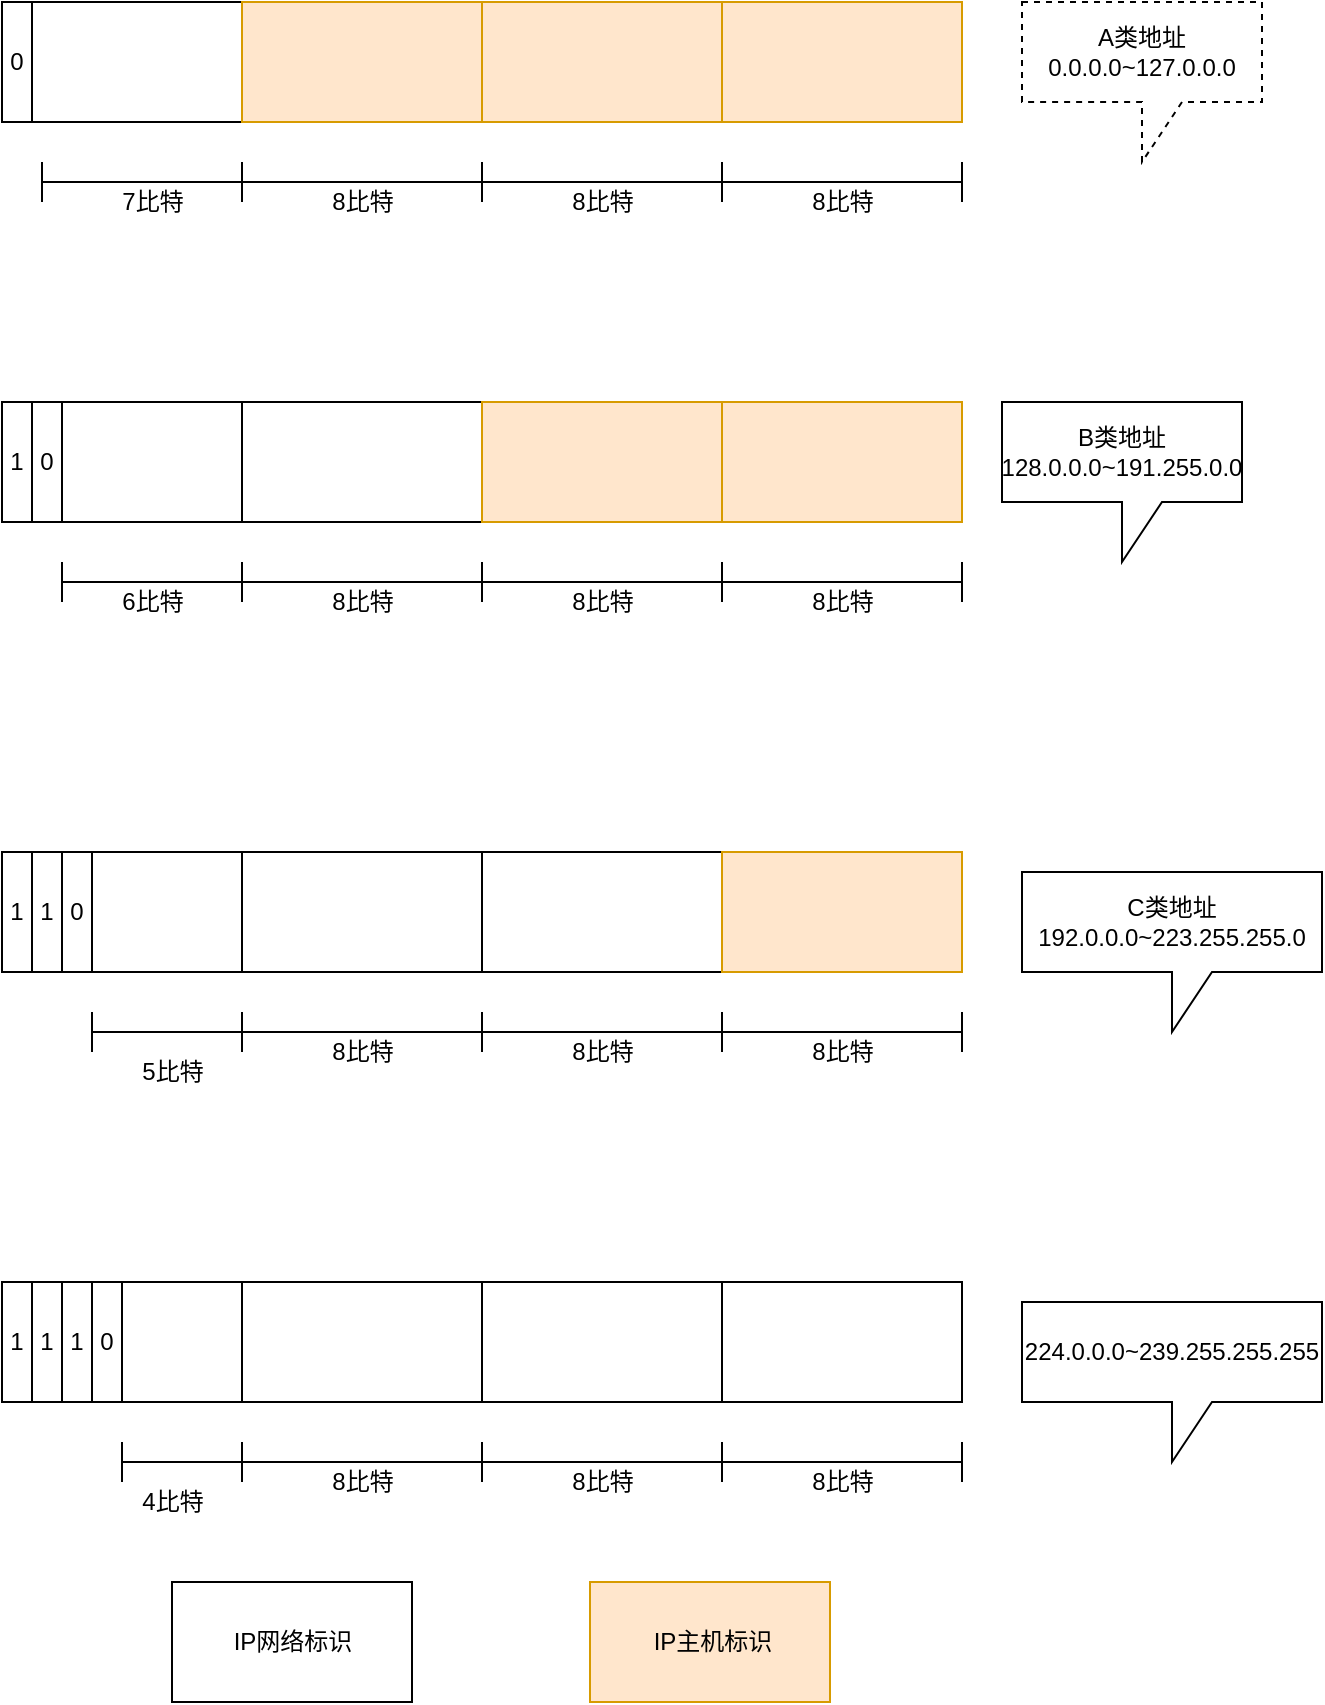 <mxfile version="15.8.3" type="github">
  <diagram id="Qq5C69NFlL0HfK2X9Q70" name="Page-1">
    <mxGraphModel dx="1422" dy="793" grid="1" gridSize="10" guides="1" tooltips="1" connect="1" arrows="1" fold="1" page="1" pageScale="1" pageWidth="827" pageHeight="1169" math="0" shadow="0">
      <root>
        <mxCell id="0" />
        <mxCell id="1" parent="0" />
        <mxCell id="-czU6FzXXMo7qLIf89Yj-1" value="" style="rounded=0;whiteSpace=wrap;html=1;" parent="1" vertex="1">
          <mxGeometry x="120" y="160" width="120" height="60" as="geometry" />
        </mxCell>
        <mxCell id="-czU6FzXXMo7qLIf89Yj-2" value="" style="rounded=0;whiteSpace=wrap;html=1;fillColor=#ffe6cc;strokeColor=#d79b00;" parent="1" vertex="1">
          <mxGeometry x="240" y="160" width="120" height="60" as="geometry" />
        </mxCell>
        <mxCell id="-czU6FzXXMo7qLIf89Yj-3" value="" style="rounded=0;whiteSpace=wrap;html=1;fillColor=#ffe6cc;strokeColor=#d79b00;" parent="1" vertex="1">
          <mxGeometry x="360" y="160" width="120" height="60" as="geometry" />
        </mxCell>
        <mxCell id="-czU6FzXXMo7qLIf89Yj-4" value="" style="rounded=0;whiteSpace=wrap;html=1;fillColor=#ffe6cc;strokeColor=#d79b00;" parent="1" vertex="1">
          <mxGeometry x="480" y="160" width="120" height="60" as="geometry" />
        </mxCell>
        <mxCell id="-czU6FzXXMo7qLIf89Yj-5" value="A类地址&lt;br&gt;0.0.0.0~127.0.0.0" style="shape=callout;whiteSpace=wrap;html=1;perimeter=calloutPerimeter;dashed=1;" parent="1" vertex="1">
          <mxGeometry x="630" y="160" width="120" height="80" as="geometry" />
        </mxCell>
        <mxCell id="-czU6FzXXMo7qLIf89Yj-8" value="" style="shape=crossbar;whiteSpace=wrap;html=1;rounded=1;" parent="1" vertex="1">
          <mxGeometry x="240" y="240" width="120" height="20" as="geometry" />
        </mxCell>
        <mxCell id="-czU6FzXXMo7qLIf89Yj-9" value="8比特" style="text;html=1;resizable=0;autosize=1;align=center;verticalAlign=middle;points=[];fillColor=none;strokeColor=none;rounded=0;dashed=1;" parent="1" vertex="1">
          <mxGeometry x="275" y="250" width="50" height="20" as="geometry" />
        </mxCell>
        <mxCell id="-czU6FzXXMo7qLIf89Yj-10" value="" style="shape=crossbar;whiteSpace=wrap;html=1;rounded=1;" parent="1" vertex="1">
          <mxGeometry x="360" y="240" width="120" height="20" as="geometry" />
        </mxCell>
        <mxCell id="-czU6FzXXMo7qLIf89Yj-11" value="8比特" style="text;html=1;resizable=0;autosize=1;align=center;verticalAlign=middle;points=[];fillColor=none;strokeColor=none;rounded=0;" parent="1" vertex="1">
          <mxGeometry x="395" y="250" width="50" height="20" as="geometry" />
        </mxCell>
        <mxCell id="-czU6FzXXMo7qLIf89Yj-12" value="" style="shape=crossbar;whiteSpace=wrap;html=1;rounded=1;" parent="1" vertex="1">
          <mxGeometry x="480" y="240" width="120" height="20" as="geometry" />
        </mxCell>
        <mxCell id="-czU6FzXXMo7qLIf89Yj-13" value="8比特" style="text;html=1;resizable=0;autosize=1;align=center;verticalAlign=middle;points=[];fillColor=none;strokeColor=none;rounded=0;dashed=1;" parent="1" vertex="1">
          <mxGeometry x="515" y="250" width="50" height="20" as="geometry" />
        </mxCell>
        <mxCell id="-czU6FzXXMo7qLIf89Yj-14" value="" style="shape=crossbar;whiteSpace=wrap;html=1;rounded=1;" parent="1" vertex="1">
          <mxGeometry x="140" y="240" width="100" height="20" as="geometry" />
        </mxCell>
        <mxCell id="-czU6FzXXMo7qLIf89Yj-20" value="7比特" style="text;html=1;resizable=0;autosize=1;align=center;verticalAlign=middle;points=[];fillColor=none;strokeColor=none;rounded=0;" parent="1" vertex="1">
          <mxGeometry x="170" y="250" width="50" height="20" as="geometry" />
        </mxCell>
        <mxCell id="-czU6FzXXMo7qLIf89Yj-21" value="0" style="rounded=0;whiteSpace=wrap;html=1;" parent="1" vertex="1">
          <mxGeometry x="120" y="160" width="15" height="60" as="geometry" />
        </mxCell>
        <mxCell id="-czU6FzXXMo7qLIf89Yj-24" value="" style="rounded=0;whiteSpace=wrap;html=1;" parent="1" vertex="1">
          <mxGeometry x="120" y="360" width="120" height="60" as="geometry" />
        </mxCell>
        <mxCell id="-czU6FzXXMo7qLIf89Yj-25" value="" style="rounded=0;whiteSpace=wrap;html=1;" parent="1" vertex="1">
          <mxGeometry x="240" y="360" width="120" height="60" as="geometry" />
        </mxCell>
        <mxCell id="-czU6FzXXMo7qLIf89Yj-26" value="" style="rounded=0;whiteSpace=wrap;html=1;fillColor=#ffe6cc;strokeColor=#d79b00;" parent="1" vertex="1">
          <mxGeometry x="360" y="360" width="120" height="60" as="geometry" />
        </mxCell>
        <mxCell id="-czU6FzXXMo7qLIf89Yj-27" value="" style="rounded=0;whiteSpace=wrap;html=1;fillColor=#ffe6cc;strokeColor=#d79b00;" parent="1" vertex="1">
          <mxGeometry x="480" y="360" width="120" height="60" as="geometry" />
        </mxCell>
        <mxCell id="-czU6FzXXMo7qLIf89Yj-28" value="" style="shape=crossbar;whiteSpace=wrap;html=1;rounded=1;" parent="1" vertex="1">
          <mxGeometry x="360" y="440" width="120" height="20" as="geometry" />
        </mxCell>
        <mxCell id="-czU6FzXXMo7qLIf89Yj-29" value="8比特" style="text;html=1;resizable=0;autosize=1;align=center;verticalAlign=middle;points=[];fillColor=none;strokeColor=none;rounded=0;" parent="1" vertex="1">
          <mxGeometry x="395" y="450" width="50" height="20" as="geometry" />
        </mxCell>
        <mxCell id="-czU6FzXXMo7qLIf89Yj-30" value="" style="shape=crossbar;whiteSpace=wrap;html=1;rounded=1;" parent="1" vertex="1">
          <mxGeometry x="480" y="440" width="120" height="20" as="geometry" />
        </mxCell>
        <mxCell id="-czU6FzXXMo7qLIf89Yj-31" value="8比特" style="text;html=1;resizable=0;autosize=1;align=center;verticalAlign=middle;points=[];fillColor=none;strokeColor=none;rounded=0;dashed=1;" parent="1" vertex="1">
          <mxGeometry x="515" y="450" width="50" height="20" as="geometry" />
        </mxCell>
        <mxCell id="-czU6FzXXMo7qLIf89Yj-32" value="1" style="rounded=0;whiteSpace=wrap;html=1;" parent="1" vertex="1">
          <mxGeometry x="120" y="360" width="15" height="60" as="geometry" />
        </mxCell>
        <mxCell id="-czU6FzXXMo7qLIf89Yj-33" value="0" style="rounded=0;whiteSpace=wrap;html=1;" parent="1" vertex="1">
          <mxGeometry x="135" y="360" width="15" height="60" as="geometry" />
        </mxCell>
        <mxCell id="-czU6FzXXMo7qLIf89Yj-35" value="" style="shape=crossbar;whiteSpace=wrap;html=1;rounded=1;" parent="1" vertex="1">
          <mxGeometry x="240" y="440" width="120" height="20" as="geometry" />
        </mxCell>
        <mxCell id="-czU6FzXXMo7qLIf89Yj-36" value="8比特" style="text;html=1;resizable=0;autosize=1;align=center;verticalAlign=middle;points=[];fillColor=none;strokeColor=none;rounded=0;" parent="1" vertex="1">
          <mxGeometry x="275" y="450" width="50" height="20" as="geometry" />
        </mxCell>
        <mxCell id="-czU6FzXXMo7qLIf89Yj-39" value="" style="shape=crossbar;whiteSpace=wrap;html=1;rounded=1;" parent="1" vertex="1">
          <mxGeometry x="150" y="440" width="90" height="20" as="geometry" />
        </mxCell>
        <mxCell id="-czU6FzXXMo7qLIf89Yj-40" value="6比特" style="text;html=1;resizable=0;autosize=1;align=center;verticalAlign=middle;points=[];fillColor=none;strokeColor=none;rounded=0;" parent="1" vertex="1">
          <mxGeometry x="170" y="450" width="50" height="20" as="geometry" />
        </mxCell>
        <mxCell id="-czU6FzXXMo7qLIf89Yj-41" value="B类地址&lt;br&gt;128.0.0.0~191.255.0.0" style="shape=callout;whiteSpace=wrap;html=1;perimeter=calloutPerimeter;" parent="1" vertex="1">
          <mxGeometry x="620" y="360" width="120" height="80" as="geometry" />
        </mxCell>
        <mxCell id="-czU6FzXXMo7qLIf89Yj-43" value="" style="rounded=0;whiteSpace=wrap;html=1;" parent="1" vertex="1">
          <mxGeometry x="120" y="585" width="120" height="60" as="geometry" />
        </mxCell>
        <mxCell id="-czU6FzXXMo7qLIf89Yj-44" value="" style="rounded=0;whiteSpace=wrap;html=1;" parent="1" vertex="1">
          <mxGeometry x="240" y="585" width="120" height="60" as="geometry" />
        </mxCell>
        <mxCell id="-czU6FzXXMo7qLIf89Yj-45" value="" style="rounded=0;whiteSpace=wrap;html=1;" parent="1" vertex="1">
          <mxGeometry x="360" y="585" width="120" height="60" as="geometry" />
        </mxCell>
        <mxCell id="-czU6FzXXMo7qLIf89Yj-46" value="" style="rounded=0;whiteSpace=wrap;html=1;fillColor=#ffe6cc;strokeColor=#d79b00;" parent="1" vertex="1">
          <mxGeometry x="480" y="585" width="120" height="60" as="geometry" />
        </mxCell>
        <mxCell id="-czU6FzXXMo7qLIf89Yj-47" value="" style="shape=crossbar;whiteSpace=wrap;html=1;rounded=1;" parent="1" vertex="1">
          <mxGeometry x="360" y="665" width="120" height="20" as="geometry" />
        </mxCell>
        <mxCell id="-czU6FzXXMo7qLIf89Yj-48" value="8比特" style="text;html=1;resizable=0;autosize=1;align=center;verticalAlign=middle;points=[];fillColor=none;strokeColor=none;rounded=0;" parent="1" vertex="1">
          <mxGeometry x="395" y="675" width="50" height="20" as="geometry" />
        </mxCell>
        <mxCell id="-czU6FzXXMo7qLIf89Yj-49" value="" style="shape=crossbar;whiteSpace=wrap;html=1;rounded=1;" parent="1" vertex="1">
          <mxGeometry x="480" y="665" width="120" height="20" as="geometry" />
        </mxCell>
        <mxCell id="-czU6FzXXMo7qLIf89Yj-50" value="8比特" style="text;html=1;resizable=0;autosize=1;align=center;verticalAlign=middle;points=[];fillColor=none;strokeColor=none;rounded=0;dashed=1;" parent="1" vertex="1">
          <mxGeometry x="515" y="675" width="50" height="20" as="geometry" />
        </mxCell>
        <mxCell id="-czU6FzXXMo7qLIf89Yj-51" value="1" style="rounded=0;whiteSpace=wrap;html=1;" parent="1" vertex="1">
          <mxGeometry x="120" y="585" width="15" height="60" as="geometry" />
        </mxCell>
        <mxCell id="-czU6FzXXMo7qLIf89Yj-52" value="1" style="rounded=0;whiteSpace=wrap;html=1;" parent="1" vertex="1">
          <mxGeometry x="135" y="585" width="15" height="60" as="geometry" />
        </mxCell>
        <mxCell id="-czU6FzXXMo7qLIf89Yj-53" value="" style="shape=crossbar;whiteSpace=wrap;html=1;rounded=1;" parent="1" vertex="1">
          <mxGeometry x="240" y="665" width="120" height="20" as="geometry" />
        </mxCell>
        <mxCell id="-czU6FzXXMo7qLIf89Yj-54" value="8比特" style="text;html=1;resizable=0;autosize=1;align=center;verticalAlign=middle;points=[];fillColor=none;strokeColor=none;rounded=0;" parent="1" vertex="1">
          <mxGeometry x="275" y="675" width="50" height="20" as="geometry" />
        </mxCell>
        <mxCell id="-czU6FzXXMo7qLIf89Yj-55" value="" style="shape=crossbar;whiteSpace=wrap;html=1;rounded=1;" parent="1" vertex="1">
          <mxGeometry x="165" y="665" width="75" height="20" as="geometry" />
        </mxCell>
        <mxCell id="-czU6FzXXMo7qLIf89Yj-56" value="5比特" style="text;html=1;resizable=0;autosize=1;align=center;verticalAlign=middle;points=[];fillColor=none;strokeColor=none;rounded=0;" parent="1" vertex="1">
          <mxGeometry x="180" y="685" width="50" height="20" as="geometry" />
        </mxCell>
        <mxCell id="-czU6FzXXMo7qLIf89Yj-58" value="C类地址&lt;br&gt;192.0.0.0~223.255.255.0" style="shape=callout;whiteSpace=wrap;html=1;perimeter=calloutPerimeter;" parent="1" vertex="1">
          <mxGeometry x="630" y="595" width="150" height="80" as="geometry" />
        </mxCell>
        <mxCell id="-czU6FzXXMo7qLIf89Yj-59" value="0" style="rounded=0;whiteSpace=wrap;html=1;" parent="1" vertex="1">
          <mxGeometry x="150" y="585" width="15" height="60" as="geometry" />
        </mxCell>
        <mxCell id="-czU6FzXXMo7qLIf89Yj-62" value="" style="rounded=0;whiteSpace=wrap;html=1;" parent="1" vertex="1">
          <mxGeometry x="120" y="800" width="120" height="60" as="geometry" />
        </mxCell>
        <mxCell id="-czU6FzXXMo7qLIf89Yj-63" value="" style="rounded=0;whiteSpace=wrap;html=1;" parent="1" vertex="1">
          <mxGeometry x="240" y="800" width="120" height="60" as="geometry" />
        </mxCell>
        <mxCell id="-czU6FzXXMo7qLIf89Yj-64" value="" style="rounded=0;whiteSpace=wrap;html=1;" parent="1" vertex="1">
          <mxGeometry x="360" y="800" width="120" height="60" as="geometry" />
        </mxCell>
        <mxCell id="-czU6FzXXMo7qLIf89Yj-65" value="" style="rounded=0;whiteSpace=wrap;html=1;" parent="1" vertex="1">
          <mxGeometry x="480" y="800" width="120" height="60" as="geometry" />
        </mxCell>
        <mxCell id="-czU6FzXXMo7qLIf89Yj-66" value="" style="shape=crossbar;whiteSpace=wrap;html=1;rounded=1;" parent="1" vertex="1">
          <mxGeometry x="360" y="880" width="120" height="20" as="geometry" />
        </mxCell>
        <mxCell id="-czU6FzXXMo7qLIf89Yj-67" value="8比特" style="text;html=1;resizable=0;autosize=1;align=center;verticalAlign=middle;points=[];fillColor=none;strokeColor=none;rounded=0;" parent="1" vertex="1">
          <mxGeometry x="395" y="890" width="50" height="20" as="geometry" />
        </mxCell>
        <mxCell id="-czU6FzXXMo7qLIf89Yj-68" value="" style="shape=crossbar;whiteSpace=wrap;html=1;rounded=1;" parent="1" vertex="1">
          <mxGeometry x="480" y="880" width="120" height="20" as="geometry" />
        </mxCell>
        <mxCell id="-czU6FzXXMo7qLIf89Yj-69" value="8比特" style="text;html=1;resizable=0;autosize=1;align=center;verticalAlign=middle;points=[];fillColor=none;strokeColor=none;rounded=0;dashed=1;" parent="1" vertex="1">
          <mxGeometry x="515" y="890" width="50" height="20" as="geometry" />
        </mxCell>
        <mxCell id="-czU6FzXXMo7qLIf89Yj-70" value="1" style="rounded=0;whiteSpace=wrap;html=1;" parent="1" vertex="1">
          <mxGeometry x="120" y="800" width="15" height="60" as="geometry" />
        </mxCell>
        <mxCell id="-czU6FzXXMo7qLIf89Yj-71" value="1" style="rounded=0;whiteSpace=wrap;html=1;" parent="1" vertex="1">
          <mxGeometry x="135" y="800" width="15" height="60" as="geometry" />
        </mxCell>
        <mxCell id="-czU6FzXXMo7qLIf89Yj-72" value="" style="shape=crossbar;whiteSpace=wrap;html=1;rounded=1;" parent="1" vertex="1">
          <mxGeometry x="240" y="880" width="120" height="20" as="geometry" />
        </mxCell>
        <mxCell id="-czU6FzXXMo7qLIf89Yj-73" value="8比特" style="text;html=1;resizable=0;autosize=1;align=center;verticalAlign=middle;points=[];fillColor=none;strokeColor=none;rounded=0;" parent="1" vertex="1">
          <mxGeometry x="275" y="890" width="50" height="20" as="geometry" />
        </mxCell>
        <mxCell id="-czU6FzXXMo7qLIf89Yj-74" value="" style="shape=crossbar;whiteSpace=wrap;html=1;rounded=1;" parent="1" vertex="1">
          <mxGeometry x="180" y="880" width="60" height="20" as="geometry" />
        </mxCell>
        <mxCell id="-czU6FzXXMo7qLIf89Yj-75" value="4比特" style="text;html=1;resizable=0;autosize=1;align=center;verticalAlign=middle;points=[];fillColor=none;strokeColor=none;rounded=0;" parent="1" vertex="1">
          <mxGeometry x="180" y="900" width="50" height="20" as="geometry" />
        </mxCell>
        <mxCell id="-czU6FzXXMo7qLIf89Yj-76" value="224.0.0.0~239.255.255.255" style="shape=callout;whiteSpace=wrap;html=1;perimeter=calloutPerimeter;" parent="1" vertex="1">
          <mxGeometry x="630" y="810" width="150" height="80" as="geometry" />
        </mxCell>
        <mxCell id="-czU6FzXXMo7qLIf89Yj-77" value="1" style="rounded=0;whiteSpace=wrap;html=1;" parent="1" vertex="1">
          <mxGeometry x="150" y="800" width="15" height="60" as="geometry" />
        </mxCell>
        <mxCell id="-czU6FzXXMo7qLIf89Yj-79" value="0" style="rounded=0;whiteSpace=wrap;html=1;" parent="1" vertex="1">
          <mxGeometry x="165" y="800" width="15" height="60" as="geometry" />
        </mxCell>
        <mxCell id="-czU6FzXXMo7qLIf89Yj-80" value="" style="rounded=0;whiteSpace=wrap;html=1;" parent="1" vertex="1">
          <mxGeometry x="205" y="950" width="120" height="60" as="geometry" />
        </mxCell>
        <mxCell id="-czU6FzXXMo7qLIf89Yj-81" value="" style="rounded=0;whiteSpace=wrap;html=1;fillColor=#ffe6cc;strokeColor=#d79b00;" parent="1" vertex="1">
          <mxGeometry x="414" y="950" width="120" height="60" as="geometry" />
        </mxCell>
        <mxCell id="-czU6FzXXMo7qLIf89Yj-82" value="IP主机标识" style="text;html=1;resizable=0;autosize=1;align=center;verticalAlign=middle;points=[];fillColor=none;strokeColor=none;rounded=0;" parent="1" vertex="1">
          <mxGeometry x="440" y="970" width="70" height="20" as="geometry" />
        </mxCell>
        <mxCell id="-czU6FzXXMo7qLIf89Yj-83" value="IP网络标识" style="text;html=1;resizable=0;autosize=1;align=center;verticalAlign=middle;points=[];fillColor=none;strokeColor=none;rounded=0;" parent="1" vertex="1">
          <mxGeometry x="230" y="970" width="70" height="20" as="geometry" />
        </mxCell>
      </root>
    </mxGraphModel>
  </diagram>
</mxfile>
